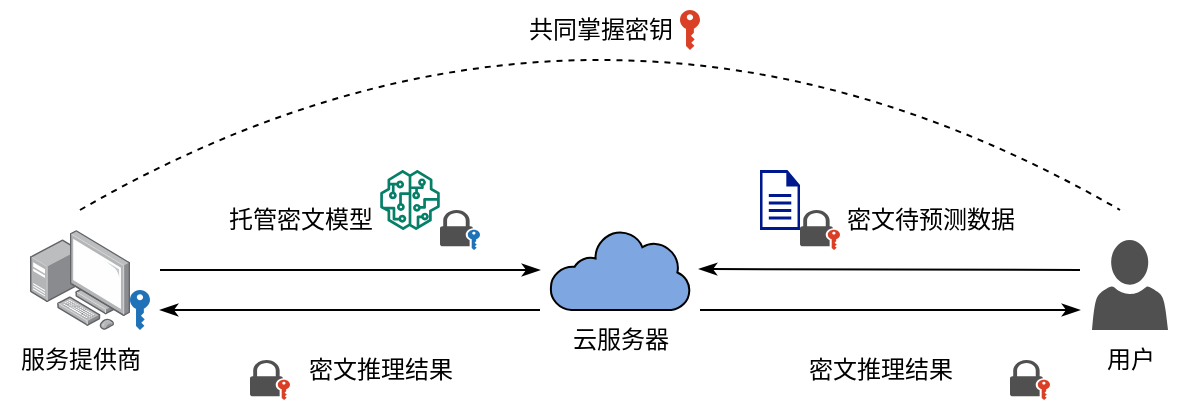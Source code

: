 <mxfile version="21.1.1" type="github">
  <diagram name="第 1 页" id="ydfWIhaEGLxtbmc5iYuI">
    <mxGraphModel dx="954" dy="176" grid="1" gridSize="10" guides="1" tooltips="1" connect="1" arrows="1" fold="1" page="0" pageScale="1" pageWidth="827" pageHeight="1169" math="1" shadow="0">
      <root>
        <mxCell id="0" />
        <mxCell id="1" parent="0" />
        <mxCell id="ERm1mdS63n6slfigO-xv-26" style="orthogonalLoop=1;jettySize=auto;html=1;endFill=1;movable=1;resizable=1;rotatable=1;deletable=1;editable=1;locked=0;connectable=1;endArrow=classicThin;" parent="1" edge="1">
          <mxGeometry relative="1" as="geometry">
            <mxPoint x="370" y="730" as="sourcePoint" />
            <mxPoint x="560" y="730" as="targetPoint" />
          </mxGeometry>
        </mxCell>
        <mxCell id="ERm1mdS63n6slfigO-xv-6" value="云服务器" style="text;html=1;align=center;verticalAlign=middle;resizable=0;points=[];autosize=1;strokeColor=none;fillColor=none;" parent="1" vertex="1">
          <mxGeometry x="295" y="730" width="70" height="30" as="geometry" />
        </mxCell>
        <mxCell id="ERm1mdS63n6slfigO-xv-11" value="" style="endArrow=classicThin;html=1;rounded=0;endFill=1;" parent="1" edge="1">
          <mxGeometry width="50" height="50" relative="1" as="geometry">
            <mxPoint x="100" y="710" as="sourcePoint" />
            <mxPoint x="290" y="710" as="targetPoint" />
          </mxGeometry>
        </mxCell>
        <mxCell id="ERm1mdS63n6slfigO-xv-14" value="托管密文模型" style="text;html=1;align=center;verticalAlign=middle;resizable=0;points=[];autosize=1;strokeColor=none;fillColor=none;" parent="1" vertex="1">
          <mxGeometry x="120" y="670" width="100" height="30" as="geometry" />
        </mxCell>
        <mxCell id="ERm1mdS63n6slfigO-xv-16" value="" style="endArrow=classicThin;html=1;rounded=0;entryX=1.064;entryY=0.488;entryDx=0;entryDy=0;entryPerimeter=0;endFill=1;" parent="1" target="8cyVTwTjGE4YOZVXD0gR-72" edge="1">
          <mxGeometry width="50" height="50" relative="1" as="geometry">
            <mxPoint x="560" y="710" as="sourcePoint" />
            <mxPoint x="380" y="525" as="targetPoint" />
          </mxGeometry>
        </mxCell>
        <mxCell id="ERm1mdS63n6slfigO-xv-20" value="密文待预测数据" style="text;html=1;align=center;verticalAlign=middle;resizable=0;points=[];autosize=1;strokeColor=none;fillColor=none;" parent="1" vertex="1">
          <mxGeometry x="430" y="670" width="110" height="30" as="geometry" />
        </mxCell>
        <mxCell id="8cyVTwTjGE4YOZVXD0gR-23" value="密文推理结果" style="text;html=1;align=center;verticalAlign=middle;resizable=0;points=[];autosize=1;strokeColor=none;fillColor=none;" parent="1" vertex="1">
          <mxGeometry x="160" y="745" width="100" height="30" as="geometry" />
        </mxCell>
        <mxCell id="8cyVTwTjGE4YOZVXD0gR-72" value="" style="sketch=0;aspect=fixed;pointerEvents=1;shadow=0;dashed=0;html=1;labelPosition=center;verticalLabelPosition=bottom;verticalAlign=top;align=center;shape=mxgraph.mscae.enterprise.internet;fillColor=#7EA6E0;" parent="1" vertex="1">
          <mxGeometry x="295" y="690" width="70" height="40" as="geometry" />
        </mxCell>
        <mxCell id="pqwwj5nf9vd8e8HmNHnj-2" value="" style="group" parent="1" vertex="1" connectable="0">
          <mxGeometry x="400" y="660" width="40" height="40" as="geometry" />
        </mxCell>
        <mxCell id="8cyVTwTjGE4YOZVXD0gR-37" value="" style="sketch=0;pointerEvents=1;shadow=0;dashed=0;html=1;strokeColor=none;fillColor=#505050;labelPosition=center;verticalLabelPosition=bottom;verticalAlign=top;outlineConnect=0;align=center;shape=mxgraph.office.security.lock_with_key_security_orange;container=0;" parent="pqwwj5nf9vd8e8HmNHnj-2" vertex="1">
          <mxGeometry x="20" y="20" width="20" height="20" as="geometry" />
        </mxCell>
        <mxCell id="8cyVTwTjGE4YOZVXD0gR-46" value="" style="sketch=0;aspect=fixed;pointerEvents=1;shadow=0;dashed=0;html=1;strokeColor=none;labelPosition=center;verticalLabelPosition=bottom;verticalAlign=top;align=center;fillColor=#00188D;shape=mxgraph.mscae.enterprise.document;container=0;" parent="pqwwj5nf9vd8e8HmNHnj-2" vertex="1">
          <mxGeometry width="20" height="30" as="geometry" />
        </mxCell>
        <mxCell id="pqwwj5nf9vd8e8HmNHnj-6" value="" style="group;glass=0;" parent="1" vertex="1" connectable="0">
          <mxGeometry x="20" y="690" width="80" height="80" as="geometry" />
        </mxCell>
        <mxCell id="ERm1mdS63n6slfigO-xv-2" value="服务提供商" style="text;html=1;align=center;verticalAlign=middle;resizable=0;points=[];autosize=1;strokeColor=none;fillColor=none;container=0;" parent="pqwwj5nf9vd8e8HmNHnj-6" vertex="1">
          <mxGeometry y="50" width="80" height="30" as="geometry" />
        </mxCell>
        <mxCell id="8cyVTwTjGE4YOZVXD0gR-40" value="" style="sketch=0;pointerEvents=1;shadow=0;dashed=0;html=1;strokeColor=none;labelPosition=center;verticalLabelPosition=bottom;verticalAlign=top;outlineConnect=0;align=center;shape=mxgraph.office.security.key_permissions;fillColor=#2072B8;container=0;" parent="pqwwj5nf9vd8e8HmNHnj-6" vertex="1">
          <mxGeometry x="65" y="30" width="10" height="20" as="geometry" />
        </mxCell>
        <mxCell id="ERm1mdS63n6slfigO-xv-1" value="" style="image;points=[];aspect=fixed;html=1;align=center;shadow=0;dashed=0;image=img/lib/allied_telesis/computer_and_terminals/Personal_Computer_with_Server.svg;container=0;" parent="pqwwj5nf9vd8e8HmNHnj-6" vertex="1">
          <mxGeometry x="15" width="50" height="50" as="geometry" />
        </mxCell>
        <mxCell id="pqwwj5nf9vd8e8HmNHnj-7" style="orthogonalLoop=1;jettySize=auto;html=1;endFill=1;movable=1;resizable=1;rotatable=1;deletable=1;editable=1;locked=0;connectable=1;endArrow=classicThin;" parent="1" edge="1">
          <mxGeometry relative="1" as="geometry">
            <mxPoint x="290" y="730" as="sourcePoint" />
            <mxPoint x="100" y="730" as="targetPoint" />
          </mxGeometry>
        </mxCell>
        <mxCell id="pqwwj5nf9vd8e8HmNHnj-11" value="" style="group" parent="1" vertex="1" connectable="0">
          <mxGeometry x="210" y="660" width="50" height="40" as="geometry" />
        </mxCell>
        <mxCell id="pqwwj5nf9vd8e8HmNHnj-12" value="" style="sketch=0;pointerEvents=1;shadow=0;dashed=0;html=1;strokeColor=none;fillColor=#505050;labelPosition=center;verticalLabelPosition=bottom;verticalAlign=top;outlineConnect=0;align=center;shape=mxgraph.office.security.lock_with_key_security_blue;container=0;" parent="pqwwj5nf9vd8e8HmNHnj-11" vertex="1">
          <mxGeometry x="30" y="20" width="20" height="20" as="geometry" />
        </mxCell>
        <mxCell id="pqwwj5nf9vd8e8HmNHnj-13" value="" style="sketch=0;outlineConnect=0;fontColor=#232F3E;gradientColor=none;fillColor=#067F68;strokeColor=none;dashed=0;verticalLabelPosition=bottom;verticalAlign=top;align=center;html=1;fontSize=12;fontStyle=0;aspect=fixed;pointerEvents=1;shape=mxgraph.aws4.sagemaker_model;container=0;" parent="pqwwj5nf9vd8e8HmNHnj-11" vertex="1">
          <mxGeometry width="30" height="30" as="geometry" />
        </mxCell>
        <mxCell id="pqwwj5nf9vd8e8HmNHnj-15" value="" style="endArrow=none;dashed=1;html=1;rounded=0;curved=1;" parent="1" edge="1">
          <mxGeometry width="50" height="50" relative="1" as="geometry">
            <mxPoint x="60" y="680" as="sourcePoint" />
            <mxPoint x="580" y="680" as="targetPoint" />
            <Array as="points">
              <mxPoint x="320" y="530" />
            </Array>
          </mxGeometry>
        </mxCell>
        <mxCell id="pqwwj5nf9vd8e8HmNHnj-19" value="密文推理结果" style="text;html=1;align=center;verticalAlign=middle;resizable=0;points=[];autosize=1;strokeColor=none;fillColor=none;" parent="1" vertex="1">
          <mxGeometry x="410" y="745" width="100" height="30" as="geometry" />
        </mxCell>
        <mxCell id="pqwwj5nf9vd8e8HmNHnj-22" value="" style="group" parent="1" vertex="1" connectable="0">
          <mxGeometry x="270" y="575" width="100" height="30" as="geometry" />
        </mxCell>
        <mxCell id="8cyVTwTjGE4YOZVXD0gR-41" value="" style="sketch=0;pointerEvents=1;shadow=0;dashed=0;html=1;strokeColor=none;labelPosition=center;verticalLabelPosition=bottom;verticalAlign=top;outlineConnect=0;align=center;shape=mxgraph.office.security.key_permissions;fillColor=#DA4026;container=0;" parent="pqwwj5nf9vd8e8HmNHnj-22" vertex="1">
          <mxGeometry x="90" y="5" width="10" height="20" as="geometry" />
        </mxCell>
        <mxCell id="8cyVTwTjGE4YOZVXD0gR-20" value="共同掌握密钥" style="text;html=1;align=center;verticalAlign=middle;resizable=0;points=[];autosize=1;strokeColor=none;fillColor=none;container=0;" parent="pqwwj5nf9vd8e8HmNHnj-22" vertex="1">
          <mxGeometry width="100" height="30" as="geometry" />
        </mxCell>
        <mxCell id="nHxBgdvHP8Mmgvg3R_qE-2" value="" style="group" parent="1" vertex="1" connectable="0">
          <mxGeometry x="500" y="740" width="45" height="35" as="geometry" />
        </mxCell>
        <mxCell id="pqwwj5nf9vd8e8HmNHnj-16" value="" style="shape=image;html=1;verticalAlign=top;verticalLabelPosition=bottom;labelBackgroundColor=#ffffff;imageAspect=0;aspect=fixed;image=https://cdn4.iconfinder.com/data/icons/ionicons/512/icon-document-text-128.png" parent="nHxBgdvHP8Mmgvg3R_qE-2" vertex="1">
          <mxGeometry width="30" height="30" as="geometry" />
        </mxCell>
        <mxCell id="pqwwj5nf9vd8e8HmNHnj-17" value="" style="sketch=0;pointerEvents=1;shadow=0;dashed=0;html=1;strokeColor=none;fillColor=#505050;labelPosition=center;verticalLabelPosition=bottom;verticalAlign=top;outlineConnect=0;align=center;shape=mxgraph.office.security.lock_with_key_security_orange;container=0;" parent="nHxBgdvHP8Mmgvg3R_qE-2" vertex="1">
          <mxGeometry x="25" y="15" width="20" height="20" as="geometry" />
        </mxCell>
        <mxCell id="nHxBgdvHP8Mmgvg3R_qE-3" value="" style="group" parent="1" vertex="1" connectable="0">
          <mxGeometry x="120" y="740" width="45" height="35" as="geometry" />
        </mxCell>
        <mxCell id="nHxBgdvHP8Mmgvg3R_qE-4" value="" style="shape=image;html=1;verticalAlign=top;verticalLabelPosition=bottom;labelBackgroundColor=#ffffff;imageAspect=0;aspect=fixed;image=https://cdn4.iconfinder.com/data/icons/ionicons/512/icon-document-text-128.png" parent="nHxBgdvHP8Mmgvg3R_qE-3" vertex="1">
          <mxGeometry width="30" height="30" as="geometry" />
        </mxCell>
        <mxCell id="nHxBgdvHP8Mmgvg3R_qE-5" value="" style="sketch=0;pointerEvents=1;shadow=0;dashed=0;html=1;strokeColor=none;fillColor=#505050;labelPosition=center;verticalLabelPosition=bottom;verticalAlign=top;outlineConnect=0;align=center;shape=mxgraph.office.security.lock_with_key_security_orange;container=0;" parent="nHxBgdvHP8Mmgvg3R_qE-3" vertex="1">
          <mxGeometry x="25" y="15" width="20" height="20" as="geometry" />
        </mxCell>
        <mxCell id="HkoRUErgVVi40yizwiJe-2" value="" style="sketch=0;pointerEvents=1;shadow=0;dashed=0;html=1;strokeColor=none;fillColor=#505050;labelPosition=center;verticalLabelPosition=bottom;verticalAlign=top;outlineConnect=0;align=center;shape=mxgraph.office.users.user;" vertex="1" parent="1">
          <mxGeometry x="566" y="695" width="38" height="45" as="geometry" />
        </mxCell>
        <mxCell id="ERm1mdS63n6slfigO-xv-3" value="用户" style="text;html=1;align=center;verticalAlign=middle;resizable=0;points=[];autosize=1;strokeColor=none;fillColor=none;container=0;" parent="1" vertex="1">
          <mxGeometry x="560" y="740" width="50" height="30" as="geometry" />
        </mxCell>
      </root>
    </mxGraphModel>
  </diagram>
</mxfile>
